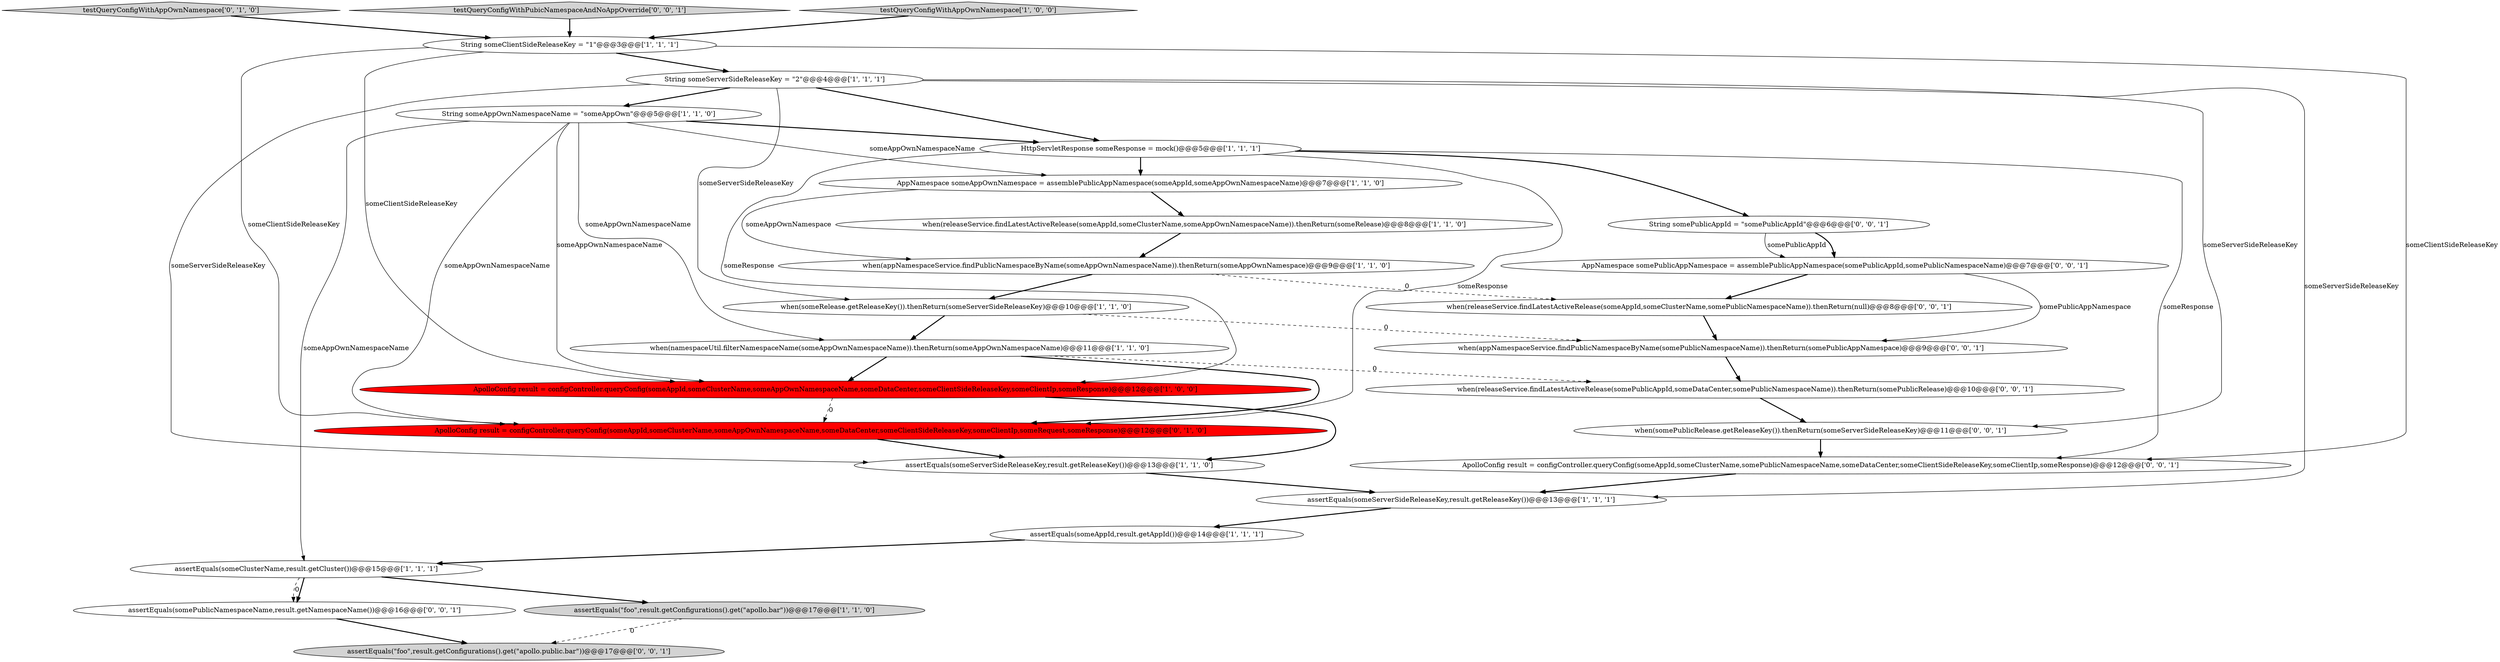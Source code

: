 digraph {
2 [style = filled, label = "assertEquals(someAppId,result.getAppId())@@@14@@@['1', '1', '1']", fillcolor = white, shape = ellipse image = "AAA0AAABBB1BBB"];
17 [style = filled, label = "testQueryConfigWithAppOwnNamespace['0', '1', '0']", fillcolor = lightgray, shape = diamond image = "AAA0AAABBB2BBB"];
21 [style = filled, label = "when(releaseService.findLatestActiveRelease(somePublicAppId,someDataCenter,somePublicNamespaceName)).thenReturn(somePublicRelease)@@@10@@@['0', '0', '1']", fillcolor = white, shape = ellipse image = "AAA0AAABBB3BBB"];
19 [style = filled, label = "ApolloConfig result = configController.queryConfig(someAppId,someClusterName,somePublicNamespaceName,someDataCenter,someClientSideReleaseKey,someClientIp,someResponse)@@@12@@@['0', '0', '1']", fillcolor = white, shape = ellipse image = "AAA0AAABBB3BBB"];
22 [style = filled, label = "AppNamespace somePublicAppNamespace = assemblePublicAppNamespace(somePublicAppId,somePublicNamespaceName)@@@7@@@['0', '0', '1']", fillcolor = white, shape = ellipse image = "AAA0AAABBB3BBB"];
5 [style = filled, label = "String someServerSideReleaseKey = \"2\"@@@4@@@['1', '1', '1']", fillcolor = white, shape = ellipse image = "AAA0AAABBB1BBB"];
4 [style = filled, label = "assertEquals(someServerSideReleaseKey,result.getReleaseKey())@@@13@@@['1', '1', '0']", fillcolor = white, shape = ellipse image = "AAA0AAABBB1BBB"];
23 [style = filled, label = "assertEquals(somePublicNamespaceName,result.getNamespaceName())@@@16@@@['0', '0', '1']", fillcolor = white, shape = ellipse image = "AAA0AAABBB3BBB"];
26 [style = filled, label = "testQueryConfigWithPubicNamespaceAndNoAppOverride['0', '0', '1']", fillcolor = lightgray, shape = diamond image = "AAA0AAABBB3BBB"];
18 [style = filled, label = "String somePublicAppId = \"somePublicAppId\"@@@6@@@['0', '0', '1']", fillcolor = white, shape = ellipse image = "AAA0AAABBB3BBB"];
14 [style = filled, label = "when(releaseService.findLatestActiveRelease(someAppId,someClusterName,someAppOwnNamespaceName)).thenReturn(someRelease)@@@8@@@['1', '1', '0']", fillcolor = white, shape = ellipse image = "AAA0AAABBB1BBB"];
20 [style = filled, label = "assertEquals(\"foo\",result.getConfigurations().get(\"apollo.public.bar\"))@@@17@@@['0', '0', '1']", fillcolor = lightgray, shape = ellipse image = "AAA0AAABBB3BBB"];
24 [style = filled, label = "when(releaseService.findLatestActiveRelease(someAppId,someClusterName,somePublicNamespaceName)).thenReturn(null)@@@8@@@['0', '0', '1']", fillcolor = white, shape = ellipse image = "AAA0AAABBB3BBB"];
25 [style = filled, label = "when(appNamespaceService.findPublicNamespaceByName(somePublicNamespaceName)).thenReturn(somePublicAppNamespace)@@@9@@@['0', '0', '1']", fillcolor = white, shape = ellipse image = "AAA0AAABBB3BBB"];
12 [style = filled, label = "testQueryConfigWithAppOwnNamespace['1', '0', '0']", fillcolor = lightgray, shape = diamond image = "AAA0AAABBB1BBB"];
3 [style = filled, label = "assertEquals(someClusterName,result.getCluster())@@@15@@@['1', '1', '1']", fillcolor = white, shape = ellipse image = "AAA0AAABBB1BBB"];
1 [style = filled, label = "AppNamespace someAppOwnNamespace = assemblePublicAppNamespace(someAppId,someAppOwnNamespaceName)@@@7@@@['1', '1', '0']", fillcolor = white, shape = ellipse image = "AAA0AAABBB1BBB"];
15 [style = filled, label = "String someClientSideReleaseKey = \"1\"@@@3@@@['1', '1', '1']", fillcolor = white, shape = ellipse image = "AAA0AAABBB1BBB"];
10 [style = filled, label = "when(namespaceUtil.filterNamespaceName(someAppOwnNamespaceName)).thenReturn(someAppOwnNamespaceName)@@@11@@@['1', '1', '0']", fillcolor = white, shape = ellipse image = "AAA0AAABBB1BBB"];
6 [style = filled, label = "HttpServletResponse someResponse = mock()@@@5@@@['1', '1', '1']", fillcolor = white, shape = ellipse image = "AAA0AAABBB1BBB"];
13 [style = filled, label = "when(someRelease.getReleaseKey()).thenReturn(someServerSideReleaseKey)@@@10@@@['1', '1', '0']", fillcolor = white, shape = ellipse image = "AAA0AAABBB1BBB"];
27 [style = filled, label = "when(somePublicRelease.getReleaseKey()).thenReturn(someServerSideReleaseKey)@@@11@@@['0', '0', '1']", fillcolor = white, shape = ellipse image = "AAA0AAABBB3BBB"];
7 [style = filled, label = "when(appNamespaceService.findPublicNamespaceByName(someAppOwnNamespaceName)).thenReturn(someAppOwnNamespace)@@@9@@@['1', '1', '0']", fillcolor = white, shape = ellipse image = "AAA0AAABBB1BBB"];
11 [style = filled, label = "ApolloConfig result = configController.queryConfig(someAppId,someClusterName,someAppOwnNamespaceName,someDataCenter,someClientSideReleaseKey,someClientIp,someResponse)@@@12@@@['1', '0', '0']", fillcolor = red, shape = ellipse image = "AAA1AAABBB1BBB"];
9 [style = filled, label = "assertEquals(someServerSideReleaseKey,result.getReleaseKey())@@@13@@@['1', '1', '1']", fillcolor = white, shape = ellipse image = "AAA0AAABBB1BBB"];
8 [style = filled, label = "assertEquals(\"foo\",result.getConfigurations().get(\"apollo.bar\"))@@@17@@@['1', '1', '0']", fillcolor = lightgray, shape = ellipse image = "AAA0AAABBB1BBB"];
0 [style = filled, label = "String someAppOwnNamespaceName = \"someAppOwn\"@@@5@@@['1', '1', '0']", fillcolor = white, shape = ellipse image = "AAA0AAABBB1BBB"];
16 [style = filled, label = "ApolloConfig result = configController.queryConfig(someAppId,someClusterName,someAppOwnNamespaceName,someDataCenter,someClientSideReleaseKey,someClientIp,someRequest,someResponse)@@@12@@@['0', '1', '0']", fillcolor = red, shape = ellipse image = "AAA1AAABBB2BBB"];
7->13 [style = bold, label=""];
13->10 [style = bold, label=""];
4->9 [style = bold, label=""];
22->25 [style = solid, label="somePublicAppNamespace"];
23->20 [style = bold, label=""];
10->21 [style = dashed, label="0"];
6->19 [style = solid, label="someResponse"];
21->27 [style = bold, label=""];
0->6 [style = bold, label=""];
9->2 [style = bold, label=""];
11->16 [style = dashed, label="0"];
0->10 [style = solid, label="someAppOwnNamespaceName"];
6->18 [style = bold, label=""];
5->27 [style = solid, label="someServerSideReleaseKey"];
2->3 [style = bold, label=""];
11->4 [style = bold, label=""];
12->15 [style = bold, label=""];
8->20 [style = dashed, label="0"];
6->11 [style = solid, label="someResponse"];
15->16 [style = solid, label="someClientSideReleaseKey"];
13->25 [style = dashed, label="0"];
15->5 [style = bold, label=""];
14->7 [style = bold, label=""];
3->23 [style = dashed, label="0"];
6->1 [style = bold, label=""];
0->3 [style = solid, label="someAppOwnNamespaceName"];
3->23 [style = bold, label=""];
18->22 [style = bold, label=""];
6->16 [style = solid, label="someResponse"];
5->6 [style = bold, label=""];
10->16 [style = bold, label=""];
5->0 [style = bold, label=""];
19->9 [style = bold, label=""];
5->9 [style = solid, label="someServerSideReleaseKey"];
7->24 [style = dashed, label="0"];
24->25 [style = bold, label=""];
3->8 [style = bold, label=""];
0->1 [style = solid, label="someAppOwnNamespaceName"];
1->7 [style = solid, label="someAppOwnNamespace"];
26->15 [style = bold, label=""];
17->15 [style = bold, label=""];
15->19 [style = solid, label="someClientSideReleaseKey"];
5->4 [style = solid, label="someServerSideReleaseKey"];
0->16 [style = solid, label="someAppOwnNamespaceName"];
1->14 [style = bold, label=""];
27->19 [style = bold, label=""];
22->24 [style = bold, label=""];
16->4 [style = bold, label=""];
5->13 [style = solid, label="someServerSideReleaseKey"];
15->11 [style = solid, label="someClientSideReleaseKey"];
18->22 [style = solid, label="somePublicAppId"];
0->11 [style = solid, label="someAppOwnNamespaceName"];
25->21 [style = bold, label=""];
10->11 [style = bold, label=""];
}
